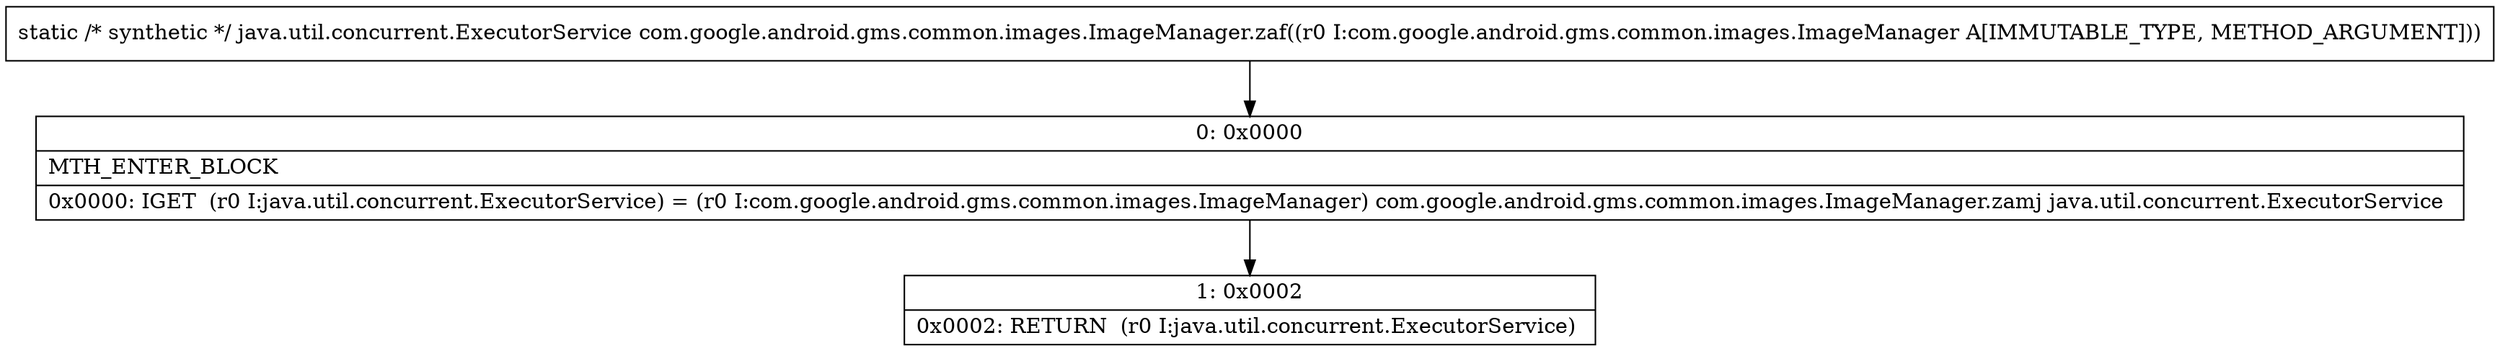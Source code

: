 digraph "CFG forcom.google.android.gms.common.images.ImageManager.zaf(Lcom\/google\/android\/gms\/common\/images\/ImageManager;)Ljava\/util\/concurrent\/ExecutorService;" {
Node_0 [shape=record,label="{0\:\ 0x0000|MTH_ENTER_BLOCK\l|0x0000: IGET  (r0 I:java.util.concurrent.ExecutorService) = (r0 I:com.google.android.gms.common.images.ImageManager) com.google.android.gms.common.images.ImageManager.zamj java.util.concurrent.ExecutorService \l}"];
Node_1 [shape=record,label="{1\:\ 0x0002|0x0002: RETURN  (r0 I:java.util.concurrent.ExecutorService) \l}"];
MethodNode[shape=record,label="{static \/* synthetic *\/ java.util.concurrent.ExecutorService com.google.android.gms.common.images.ImageManager.zaf((r0 I:com.google.android.gms.common.images.ImageManager A[IMMUTABLE_TYPE, METHOD_ARGUMENT])) }"];
MethodNode -> Node_0;
Node_0 -> Node_1;
}

